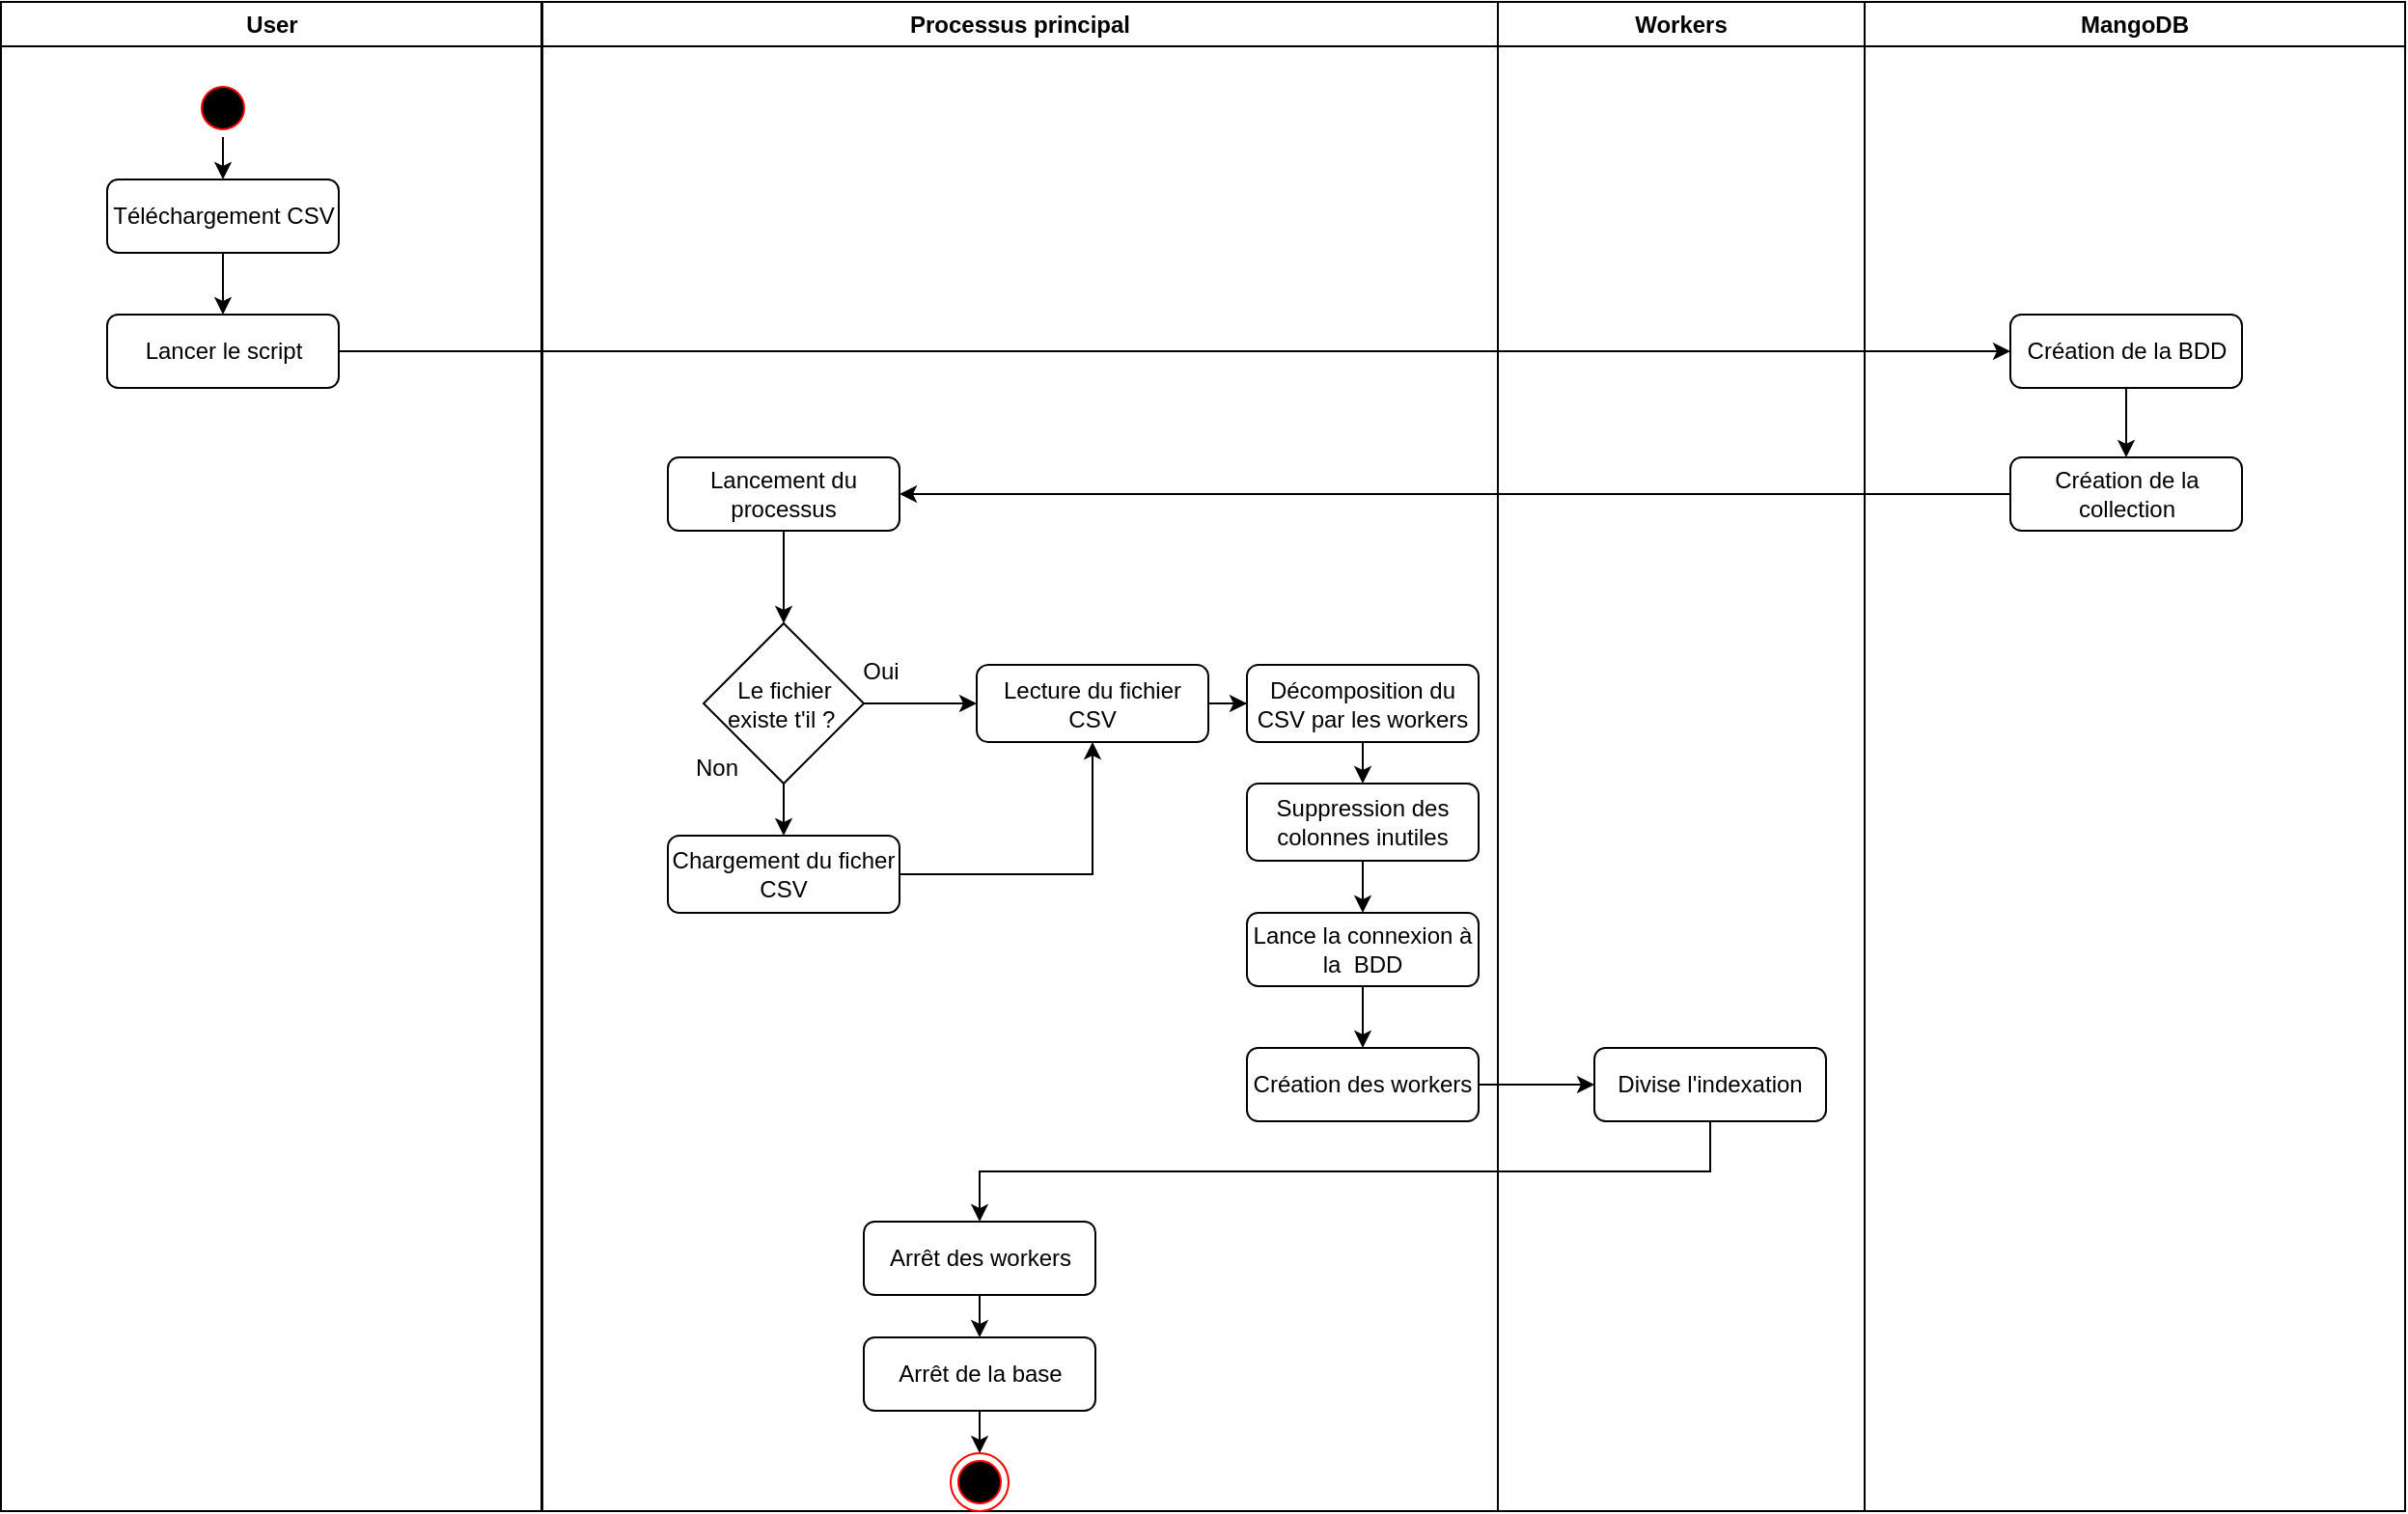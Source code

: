 <mxfile version="24.2.9" type="google">
  <diagram name="Page-1" id="e7e014a7-5840-1c2e-5031-d8a46d1fe8dd">
    <mxGraphModel grid="1" page="1" gridSize="10" guides="1" tooltips="1" connect="1" arrows="1" fold="1" pageScale="1" pageWidth="1169" pageHeight="826" background="none" math="0" shadow="0">
      <root>
        <mxCell id="0" />
        <mxCell id="1" parent="0" />
        <mxCell id="2" value="User" style="swimlane;whiteSpace=wrap" vertex="1" parent="1">
          <mxGeometry x="164.5" y="128" width="280" height="782" as="geometry" />
        </mxCell>
        <mxCell id="UWPWmidhcWCliW1VY-DT-44" style="edgeStyle=orthogonalEdgeStyle;rounded=0;orthogonalLoop=1;jettySize=auto;html=1;exitX=0.5;exitY=1;exitDx=0;exitDy=0;entryX=0.5;entryY=0;entryDx=0;entryDy=0;" edge="1" parent="2" source="ltnaVOQAhtSoJrgSx7IQ-41" target="UWPWmidhcWCliW1VY-DT-43">
          <mxGeometry relative="1" as="geometry" />
        </mxCell>
        <mxCell id="ltnaVOQAhtSoJrgSx7IQ-41" value="Téléchargement CSV" style="rounded=1;whiteSpace=wrap;html=1;" vertex="1" parent="2">
          <mxGeometry x="55" y="92" width="120" height="38" as="geometry" />
        </mxCell>
        <mxCell id="5" value="" style="ellipse;shape=startState;fillColor=#000000;strokeColor=#ff0000;" vertex="1" parent="2">
          <mxGeometry x="100" y="40" width="30" height="30" as="geometry" />
        </mxCell>
        <mxCell id="ltnaVOQAhtSoJrgSx7IQ-44" style="edgeStyle=orthogonalEdgeStyle;rounded=0;orthogonalLoop=1;jettySize=auto;html=1;exitX=0.5;exitY=1;exitDx=0;exitDy=0;entryX=0.5;entryY=0;entryDx=0;entryDy=0;" edge="1" parent="2" source="5" target="ltnaVOQAhtSoJrgSx7IQ-41">
          <mxGeometry relative="1" as="geometry" />
        </mxCell>
        <mxCell id="UWPWmidhcWCliW1VY-DT-43" value="Lancer le script" style="rounded=1;whiteSpace=wrap;html=1;" vertex="1" parent="2">
          <mxGeometry x="55" y="162" width="120" height="38" as="geometry" />
        </mxCell>
        <mxCell id="3" value="Workers" style="swimlane;whiteSpace=wrap" vertex="1" parent="1">
          <mxGeometry x="940" y="128" width="190" height="782" as="geometry" />
        </mxCell>
        <mxCell id="ltnaVOQAhtSoJrgSx7IQ-46" value="Divise l&#39;indexation" style="rounded=1;whiteSpace=wrap;html=1;" vertex="1" parent="3">
          <mxGeometry x="50" y="542" width="120" height="38" as="geometry" />
        </mxCell>
        <mxCell id="4" value="MangoDB" style="swimlane;whiteSpace=wrap" vertex="1" parent="1">
          <mxGeometry x="1130" y="128" width="280" height="782" as="geometry" />
        </mxCell>
        <mxCell id="ltnaVOQAhtSoJrgSx7IQ-75" style="edgeStyle=orthogonalEdgeStyle;rounded=0;orthogonalLoop=1;jettySize=auto;html=1;entryX=0.5;entryY=0;entryDx=0;entryDy=0;" edge="1" parent="4" source="ltnaVOQAhtSoJrgSx7IQ-53" target="ltnaVOQAhtSoJrgSx7IQ-54">
          <mxGeometry relative="1" as="geometry" />
        </mxCell>
        <mxCell id="ltnaVOQAhtSoJrgSx7IQ-53" value="Création de la BDD" style="rounded=1;whiteSpace=wrap;html=1;" vertex="1" parent="4">
          <mxGeometry x="75.5" y="162" width="120" height="38" as="geometry" />
        </mxCell>
        <mxCell id="ltnaVOQAhtSoJrgSx7IQ-54" value="Création de la collection" style="rounded=1;whiteSpace=wrap;html=1;" vertex="1" parent="4">
          <mxGeometry x="75.5" y="236" width="120" height="38" as="geometry" />
        </mxCell>
        <mxCell id="ltnaVOQAhtSoJrgSx7IQ-74" style="edgeStyle=orthogonalEdgeStyle;rounded=0;orthogonalLoop=1;jettySize=auto;html=1;" edge="1" parent="1" source="ltnaVOQAhtSoJrgSx7IQ-54" target="ltnaVOQAhtSoJrgSx7IQ-67">
          <mxGeometry relative="1" as="geometry" />
        </mxCell>
        <mxCell id="UWPWmidhcWCliW1VY-DT-38" value="Processus principal" style="swimlane;whiteSpace=wrap" vertex="1" parent="1">
          <mxGeometry x="445" y="128" width="495" height="782" as="geometry" />
        </mxCell>
        <mxCell id="UWPWmidhcWCliW1VY-DT-48" style="edgeStyle=orthogonalEdgeStyle;rounded=0;orthogonalLoop=1;jettySize=auto;html=1;exitX=0.5;exitY=1;exitDx=0;exitDy=0;entryX=0.5;entryY=0;entryDx=0;entryDy=0;" edge="1" parent="UWPWmidhcWCliW1VY-DT-38" source="ltnaVOQAhtSoJrgSx7IQ-67" target="ltnaVOQAhtSoJrgSx7IQ-66">
          <mxGeometry relative="1" as="geometry" />
        </mxCell>
        <mxCell id="ltnaVOQAhtSoJrgSx7IQ-67" value="Lancement du processus" style="rounded=1;whiteSpace=wrap;html=1;" vertex="1" parent="UWPWmidhcWCliW1VY-DT-38">
          <mxGeometry x="65" y="236" width="120" height="38" as="geometry" />
        </mxCell>
        <mxCell id="ltnaVOQAhtSoJrgSx7IQ-66" value="Le fichier existe t&#39;il ?&amp;nbsp;" style="rhombus;whiteSpace=wrap;html=1;" vertex="1" parent="UWPWmidhcWCliW1VY-DT-38">
          <mxGeometry x="83.5" y="322" width="83" height="83" as="geometry" />
        </mxCell>
        <mxCell id="ltnaVOQAhtSoJrgSx7IQ-79" value="Oui" style="text;html=1;align=center;verticalAlign=middle;resizable=0;points=[];autosize=1;strokeColor=none;fillColor=none;" vertex="1" parent="UWPWmidhcWCliW1VY-DT-38">
          <mxGeometry x="155" y="332" width="40" height="30" as="geometry" />
        </mxCell>
        <mxCell id="ltnaVOQAhtSoJrgSx7IQ-85" value="Non" style="text;html=1;align=center;verticalAlign=middle;resizable=0;points=[];autosize=1;strokeColor=none;fillColor=none;" vertex="1" parent="UWPWmidhcWCliW1VY-DT-38">
          <mxGeometry x="65" y="382" width="50" height="30" as="geometry" />
        </mxCell>
        <mxCell id="ltnaVOQAhtSoJrgSx7IQ-83" value="Chargement du ficher CSV" style="rounded=1;whiteSpace=wrap;html=1;" vertex="1" parent="UWPWmidhcWCliW1VY-DT-38">
          <mxGeometry x="65" y="432" width="120" height="40" as="geometry" />
        </mxCell>
        <mxCell id="ltnaVOQAhtSoJrgSx7IQ-84" style="edgeStyle=orthogonalEdgeStyle;rounded=0;orthogonalLoop=1;jettySize=auto;html=1;entryX=0.5;entryY=0;entryDx=0;entryDy=0;" edge="1" parent="UWPWmidhcWCliW1VY-DT-38" source="ltnaVOQAhtSoJrgSx7IQ-66" target="ltnaVOQAhtSoJrgSx7IQ-83">
          <mxGeometry relative="1" as="geometry" />
        </mxCell>
        <mxCell id="UWPWmidhcWCliW1VY-DT-51" style="edgeStyle=orthogonalEdgeStyle;rounded=0;orthogonalLoop=1;jettySize=auto;html=1;exitX=1;exitY=0.5;exitDx=0;exitDy=0;" edge="1" parent="UWPWmidhcWCliW1VY-DT-38" source="ltnaVOQAhtSoJrgSx7IQ-77" target="ltnaVOQAhtSoJrgSx7IQ-42">
          <mxGeometry relative="1" as="geometry" />
        </mxCell>
        <mxCell id="ltnaVOQAhtSoJrgSx7IQ-77" value="Lecture du fichier CSV" style="rounded=1;whiteSpace=wrap;html=1;" vertex="1" parent="UWPWmidhcWCliW1VY-DT-38">
          <mxGeometry x="225" y="343.5" width="120" height="40" as="geometry" />
        </mxCell>
        <mxCell id="ltnaVOQAhtSoJrgSx7IQ-82" style="edgeStyle=orthogonalEdgeStyle;rounded=0;orthogonalLoop=1;jettySize=auto;html=1;entryX=0;entryY=0.5;entryDx=0;entryDy=0;" edge="1" parent="UWPWmidhcWCliW1VY-DT-38" source="ltnaVOQAhtSoJrgSx7IQ-66" target="ltnaVOQAhtSoJrgSx7IQ-77">
          <mxGeometry relative="1" as="geometry" />
        </mxCell>
        <mxCell id="ltnaVOQAhtSoJrgSx7IQ-86" style="edgeStyle=orthogonalEdgeStyle;rounded=0;orthogonalLoop=1;jettySize=auto;html=1;entryX=0.5;entryY=1;entryDx=0;entryDy=0;" edge="1" parent="UWPWmidhcWCliW1VY-DT-38" source="ltnaVOQAhtSoJrgSx7IQ-83" target="ltnaVOQAhtSoJrgSx7IQ-77">
          <mxGeometry relative="1" as="geometry" />
        </mxCell>
        <mxCell id="UWPWmidhcWCliW1VY-DT-53" style="edgeStyle=orthogonalEdgeStyle;rounded=0;orthogonalLoop=1;jettySize=auto;html=1;exitX=0.5;exitY=1;exitDx=0;exitDy=0;entryX=0.5;entryY=0;entryDx=0;entryDy=0;" edge="1" parent="UWPWmidhcWCliW1VY-DT-38" source="ltnaVOQAhtSoJrgSx7IQ-42" target="UWPWmidhcWCliW1VY-DT-52">
          <mxGeometry relative="1" as="geometry" />
        </mxCell>
        <mxCell id="ltnaVOQAhtSoJrgSx7IQ-42" value="Décomposition du CSV par les workers" style="rounded=1;whiteSpace=wrap;html=1;" vertex="1" parent="UWPWmidhcWCliW1VY-DT-38">
          <mxGeometry x="365" y="343.5" width="120" height="40" as="geometry" />
        </mxCell>
        <mxCell id="ltnaVOQAhtSoJrgSx7IQ-88" style="edgeStyle=orthogonalEdgeStyle;rounded=0;orthogonalLoop=1;jettySize=auto;html=1;exitX=0.5;exitY=1;exitDx=0;exitDy=0;" edge="1" parent="UWPWmidhcWCliW1VY-DT-38" source="ltnaVOQAhtSoJrgSx7IQ-42" target="ltnaVOQAhtSoJrgSx7IQ-42">
          <mxGeometry relative="1" as="geometry" />
        </mxCell>
        <mxCell id="UWPWmidhcWCliW1VY-DT-65" style="edgeStyle=orthogonalEdgeStyle;rounded=0;orthogonalLoop=1;jettySize=auto;html=1;exitX=0.5;exitY=1;exitDx=0;exitDy=0;entryX=0.5;entryY=0;entryDx=0;entryDy=0;" edge="1" parent="UWPWmidhcWCliW1VY-DT-38" source="UWPWmidhcWCliW1VY-DT-52" target="UWPWmidhcWCliW1VY-DT-64">
          <mxGeometry relative="1" as="geometry" />
        </mxCell>
        <mxCell id="UWPWmidhcWCliW1VY-DT-52" value="Suppression des colonnes inutiles" style="rounded=1;whiteSpace=wrap;html=1;" vertex="1" parent="UWPWmidhcWCliW1VY-DT-38">
          <mxGeometry x="365" y="405" width="120" height="40" as="geometry" />
        </mxCell>
        <mxCell id="ltnaVOQAhtSoJrgSx7IQ-47" value="Création des workers" style="rounded=1;whiteSpace=wrap;html=1;" vertex="1" parent="UWPWmidhcWCliW1VY-DT-38">
          <mxGeometry x="365" y="542" width="120" height="38" as="geometry" />
        </mxCell>
        <mxCell id="UWPWmidhcWCliW1VY-DT-66" style="edgeStyle=orthogonalEdgeStyle;rounded=0;orthogonalLoop=1;jettySize=auto;html=1;exitX=0.5;exitY=1;exitDx=0;exitDy=0;entryX=0.5;entryY=0;entryDx=0;entryDy=0;" edge="1" parent="UWPWmidhcWCliW1VY-DT-38" source="UWPWmidhcWCliW1VY-DT-64" target="ltnaVOQAhtSoJrgSx7IQ-47">
          <mxGeometry relative="1" as="geometry" />
        </mxCell>
        <mxCell id="UWPWmidhcWCliW1VY-DT-64" value="Lance la connexion à la&amp;nbsp; BDD" style="rounded=1;whiteSpace=wrap;html=1;" vertex="1" parent="UWPWmidhcWCliW1VY-DT-38">
          <mxGeometry x="365" y="472" width="120" height="38" as="geometry" />
        </mxCell>
        <mxCell id="UWPWmidhcWCliW1VY-DT-58" value="Arrêt des workers" style="rounded=1;whiteSpace=wrap;html=1;" vertex="1" parent="UWPWmidhcWCliW1VY-DT-38">
          <mxGeometry x="166.5" y="632" width="120" height="38" as="geometry" />
        </mxCell>
        <mxCell id="UWPWmidhcWCliW1VY-DT-60" value="Arrêt de la base" style="rounded=1;whiteSpace=wrap;html=1;" vertex="1" parent="UWPWmidhcWCliW1VY-DT-38">
          <mxGeometry x="166.5" y="692" width="120" height="38" as="geometry" />
        </mxCell>
        <mxCell id="38" value="" style="ellipse;shape=endState;fillColor=#000000;strokeColor=#ff0000" vertex="1" parent="UWPWmidhcWCliW1VY-DT-38">
          <mxGeometry x="211.5" y="752" width="30" height="30" as="geometry" />
        </mxCell>
        <mxCell id="UWPWmidhcWCliW1VY-DT-61" style="edgeStyle=orthogonalEdgeStyle;rounded=0;orthogonalLoop=1;jettySize=auto;html=1;exitX=0.5;exitY=1;exitDx=0;exitDy=0;entryX=0.5;entryY=0;entryDx=0;entryDy=0;" edge="1" parent="UWPWmidhcWCliW1VY-DT-38" source="UWPWmidhcWCliW1VY-DT-58" target="UWPWmidhcWCliW1VY-DT-60">
          <mxGeometry relative="1" as="geometry" />
        </mxCell>
        <mxCell id="UWPWmidhcWCliW1VY-DT-63" style="edgeStyle=orthogonalEdgeStyle;rounded=0;orthogonalLoop=1;jettySize=auto;html=1;exitX=0.5;exitY=1;exitDx=0;exitDy=0;entryX=0.5;entryY=0;entryDx=0;entryDy=0;" edge="1" parent="UWPWmidhcWCliW1VY-DT-38" source="UWPWmidhcWCliW1VY-DT-60" target="38">
          <mxGeometry relative="1" as="geometry" />
        </mxCell>
        <mxCell id="UWPWmidhcWCliW1VY-DT-46" style="edgeStyle=orthogonalEdgeStyle;rounded=0;orthogonalLoop=1;jettySize=auto;html=1;exitX=1;exitY=0.5;exitDx=0;exitDy=0;entryX=0;entryY=0.5;entryDx=0;entryDy=0;" edge="1" parent="1" source="UWPWmidhcWCliW1VY-DT-43" target="ltnaVOQAhtSoJrgSx7IQ-53">
          <mxGeometry relative="1" as="geometry" />
        </mxCell>
        <mxCell id="UWPWmidhcWCliW1VY-DT-59" style="edgeStyle=orthogonalEdgeStyle;rounded=0;orthogonalLoop=1;jettySize=auto;html=1;exitX=0.5;exitY=1;exitDx=0;exitDy=0;entryX=0.5;entryY=0;entryDx=0;entryDy=0;" edge="1" parent="1" source="ltnaVOQAhtSoJrgSx7IQ-46" target="UWPWmidhcWCliW1VY-DT-58">
          <mxGeometry relative="1" as="geometry" />
        </mxCell>
        <mxCell id="UWPWmidhcWCliW1VY-DT-67" style="edgeStyle=orthogonalEdgeStyle;rounded=0;orthogonalLoop=1;jettySize=auto;html=1;exitX=1;exitY=0.5;exitDx=0;exitDy=0;entryX=0;entryY=0.5;entryDx=0;entryDy=0;" edge="1" parent="1" source="ltnaVOQAhtSoJrgSx7IQ-47" target="ltnaVOQAhtSoJrgSx7IQ-46">
          <mxGeometry relative="1" as="geometry" />
        </mxCell>
      </root>
    </mxGraphModel>
  </diagram>
</mxfile>
